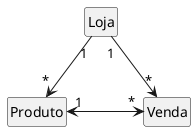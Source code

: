 @startuml loja
hide circle
hide empty members
skinparam classAttributeIconSize 0

class Loja {
}
class Produto {
}
class Venda {
}
Loja "1" --> "*" Venda
Loja "1" --> "*" Produto
Produto "1" <-> "*" Venda : "            "

@enduml


